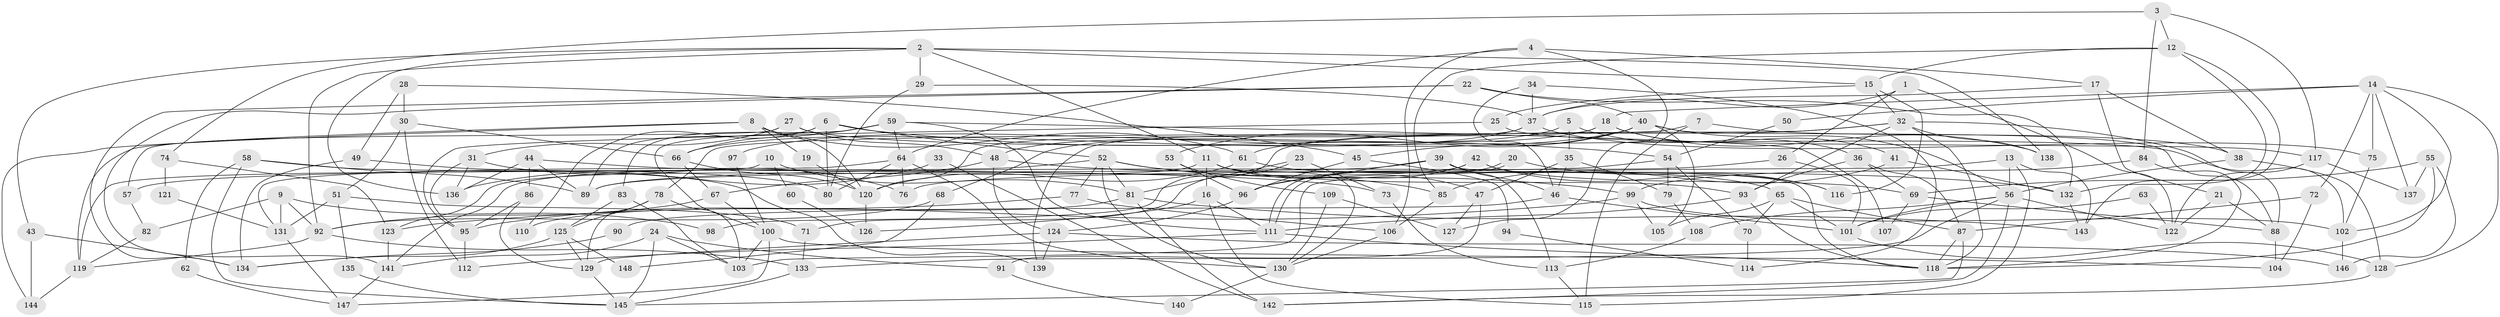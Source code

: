 // Generated by graph-tools (version 1.1) at 2025/11/02/27/25 16:11:19]
// undirected, 148 vertices, 296 edges
graph export_dot {
graph [start="1"]
  node [color=gray90,style=filled];
  1;
  2;
  3;
  4;
  5;
  6;
  7;
  8;
  9;
  10;
  11;
  12;
  13;
  14;
  15;
  16;
  17;
  18;
  19;
  20;
  21;
  22;
  23;
  24;
  25;
  26;
  27;
  28;
  29;
  30;
  31;
  32;
  33;
  34;
  35;
  36;
  37;
  38;
  39;
  40;
  41;
  42;
  43;
  44;
  45;
  46;
  47;
  48;
  49;
  50;
  51;
  52;
  53;
  54;
  55;
  56;
  57;
  58;
  59;
  60;
  61;
  62;
  63;
  64;
  65;
  66;
  67;
  68;
  69;
  70;
  71;
  72;
  73;
  74;
  75;
  76;
  77;
  78;
  79;
  80;
  81;
  82;
  83;
  84;
  85;
  86;
  87;
  88;
  89;
  90;
  91;
  92;
  93;
  94;
  95;
  96;
  97;
  98;
  99;
  100;
  101;
  102;
  103;
  104;
  105;
  106;
  107;
  108;
  109;
  110;
  111;
  112;
  113;
  114;
  115;
  116;
  117;
  118;
  119;
  120;
  121;
  122;
  123;
  124;
  125;
  126;
  127;
  128;
  129;
  130;
  131;
  132;
  133;
  134;
  135;
  136;
  137;
  138;
  139;
  140;
  141;
  142;
  143;
  144;
  145;
  146;
  147;
  148;
  1 -- 37;
  1 -- 26;
  1 -- 122;
  2 -- 11;
  2 -- 92;
  2 -- 15;
  2 -- 29;
  2 -- 43;
  2 -- 136;
  2 -- 138;
  3 -- 12;
  3 -- 117;
  3 -- 74;
  3 -- 84;
  4 -- 106;
  4 -- 64;
  4 -- 17;
  4 -- 127;
  5 -- 35;
  5 -- 36;
  5 -- 48;
  6 -- 52;
  6 -- 80;
  6 -- 54;
  6 -- 89;
  6 -- 110;
  7 -- 115;
  7 -- 78;
  7 -- 38;
  8 -- 61;
  8 -- 119;
  8 -- 19;
  8 -- 120;
  8 -- 144;
  9 -- 92;
  9 -- 131;
  9 -- 82;
  9 -- 98;
  10 -- 81;
  10 -- 119;
  10 -- 60;
  11 -- 93;
  11 -- 130;
  11 -- 16;
  11 -- 47;
  11 -- 123;
  12 -- 85;
  12 -- 143;
  12 -- 15;
  12 -- 132;
  13 -- 56;
  13 -- 103;
  13 -- 115;
  13 -- 143;
  14 -- 102;
  14 -- 75;
  14 -- 18;
  14 -- 50;
  14 -- 72;
  14 -- 128;
  14 -- 137;
  15 -- 25;
  15 -- 32;
  15 -- 116;
  16 -- 111;
  16 -- 115;
  16 -- 126;
  17 -- 38;
  17 -- 21;
  17 -- 37;
  18 -- 138;
  18 -- 41;
  18 -- 68;
  18 -- 139;
  19 -- 120;
  20 -- 111;
  20 -- 111;
  20 -- 116;
  21 -- 122;
  21 -- 88;
  22 -- 141;
  22 -- 132;
  22 -- 40;
  22 -- 134;
  23 -- 81;
  23 -- 73;
  23 -- 71;
  24 -- 145;
  24 -- 103;
  24 -- 91;
  24 -- 141;
  25 -- 95;
  25 -- 117;
  26 -- 89;
  26 -- 101;
  27 -- 31;
  27 -- 57;
  27 -- 48;
  27 -- 102;
  28 -- 45;
  28 -- 49;
  28 -- 30;
  29 -- 37;
  29 -- 80;
  30 -- 66;
  30 -- 51;
  30 -- 112;
  31 -- 95;
  31 -- 76;
  31 -- 136;
  32 -- 88;
  32 -- 61;
  32 -- 93;
  32 -- 98;
  32 -- 118;
  32 -- 138;
  33 -- 142;
  33 -- 136;
  34 -- 46;
  34 -- 37;
  34 -- 114;
  35 -- 47;
  35 -- 46;
  35 -- 79;
  36 -- 93;
  36 -- 87;
  36 -- 69;
  37 -- 120;
  37 -- 66;
  37 -- 75;
  38 -- 56;
  38 -- 128;
  39 -- 89;
  39 -- 118;
  39 -- 46;
  39 -- 96;
  39 -- 113;
  40 -- 56;
  40 -- 45;
  40 -- 53;
  40 -- 88;
  40 -- 97;
  40 -- 105;
  41 -- 132;
  41 -- 85;
  42 -- 69;
  42 -- 96;
  42 -- 116;
  42 -- 141;
  43 -- 134;
  43 -- 144;
  44 -- 86;
  44 -- 136;
  44 -- 73;
  44 -- 89;
  45 -- 96;
  45 -- 94;
  46 -- 101;
  46 -- 90;
  47 -- 127;
  47 -- 91;
  48 -- 67;
  48 -- 124;
  48 -- 132;
  49 -- 80;
  49 -- 134;
  50 -- 54;
  51 -- 71;
  51 -- 131;
  51 -- 135;
  52 -- 99;
  52 -- 81;
  52 -- 57;
  52 -- 77;
  52 -- 85;
  52 -- 130;
  53 -- 96;
  53 -- 109;
  54 -- 79;
  54 -- 70;
  54 -- 76;
  55 -- 69;
  55 -- 118;
  55 -- 137;
  55 -- 146;
  56 -- 122;
  56 -- 101;
  56 -- 108;
  56 -- 133;
  56 -- 142;
  57 -- 82;
  58 -- 139;
  58 -- 89;
  58 -- 62;
  58 -- 145;
  59 -- 111;
  59 -- 100;
  59 -- 64;
  59 -- 66;
  59 -- 83;
  59 -- 107;
  60 -- 126;
  61 -- 120;
  61 -- 65;
  62 -- 147;
  63 -- 122;
  63 -- 101;
  64 -- 131;
  64 -- 76;
  64 -- 80;
  64 -- 130;
  65 -- 105;
  65 -- 70;
  65 -- 87;
  65 -- 101;
  66 -- 67;
  66 -- 120;
  67 -- 92;
  67 -- 100;
  68 -- 92;
  68 -- 148;
  69 -- 88;
  69 -- 107;
  70 -- 114;
  71 -- 133;
  72 -- 87;
  72 -- 104;
  73 -- 113;
  74 -- 123;
  74 -- 121;
  75 -- 102;
  77 -- 106;
  77 -- 95;
  78 -- 125;
  78 -- 129;
  78 -- 103;
  79 -- 108;
  81 -- 143;
  81 -- 142;
  81 -- 110;
  82 -- 119;
  83 -- 103;
  83 -- 125;
  84 -- 118;
  84 -- 99;
  85 -- 106;
  86 -- 129;
  86 -- 95;
  87 -- 118;
  87 -- 145;
  88 -- 104;
  90 -- 134;
  91 -- 140;
  92 -- 133;
  92 -- 119;
  93 -- 118;
  93 -- 111;
  94 -- 114;
  95 -- 112;
  96 -- 124;
  97 -- 100;
  99 -- 123;
  99 -- 102;
  99 -- 105;
  100 -- 104;
  100 -- 103;
  100 -- 147;
  101 -- 128;
  102 -- 146;
  106 -- 130;
  108 -- 113;
  109 -- 130;
  109 -- 127;
  111 -- 112;
  111 -- 118;
  113 -- 115;
  117 -- 137;
  117 -- 122;
  119 -- 144;
  120 -- 126;
  121 -- 131;
  123 -- 141;
  124 -- 146;
  124 -- 129;
  124 -- 139;
  125 -- 129;
  125 -- 134;
  125 -- 148;
  128 -- 142;
  129 -- 145;
  130 -- 140;
  131 -- 147;
  132 -- 143;
  133 -- 145;
  135 -- 145;
  141 -- 147;
}
